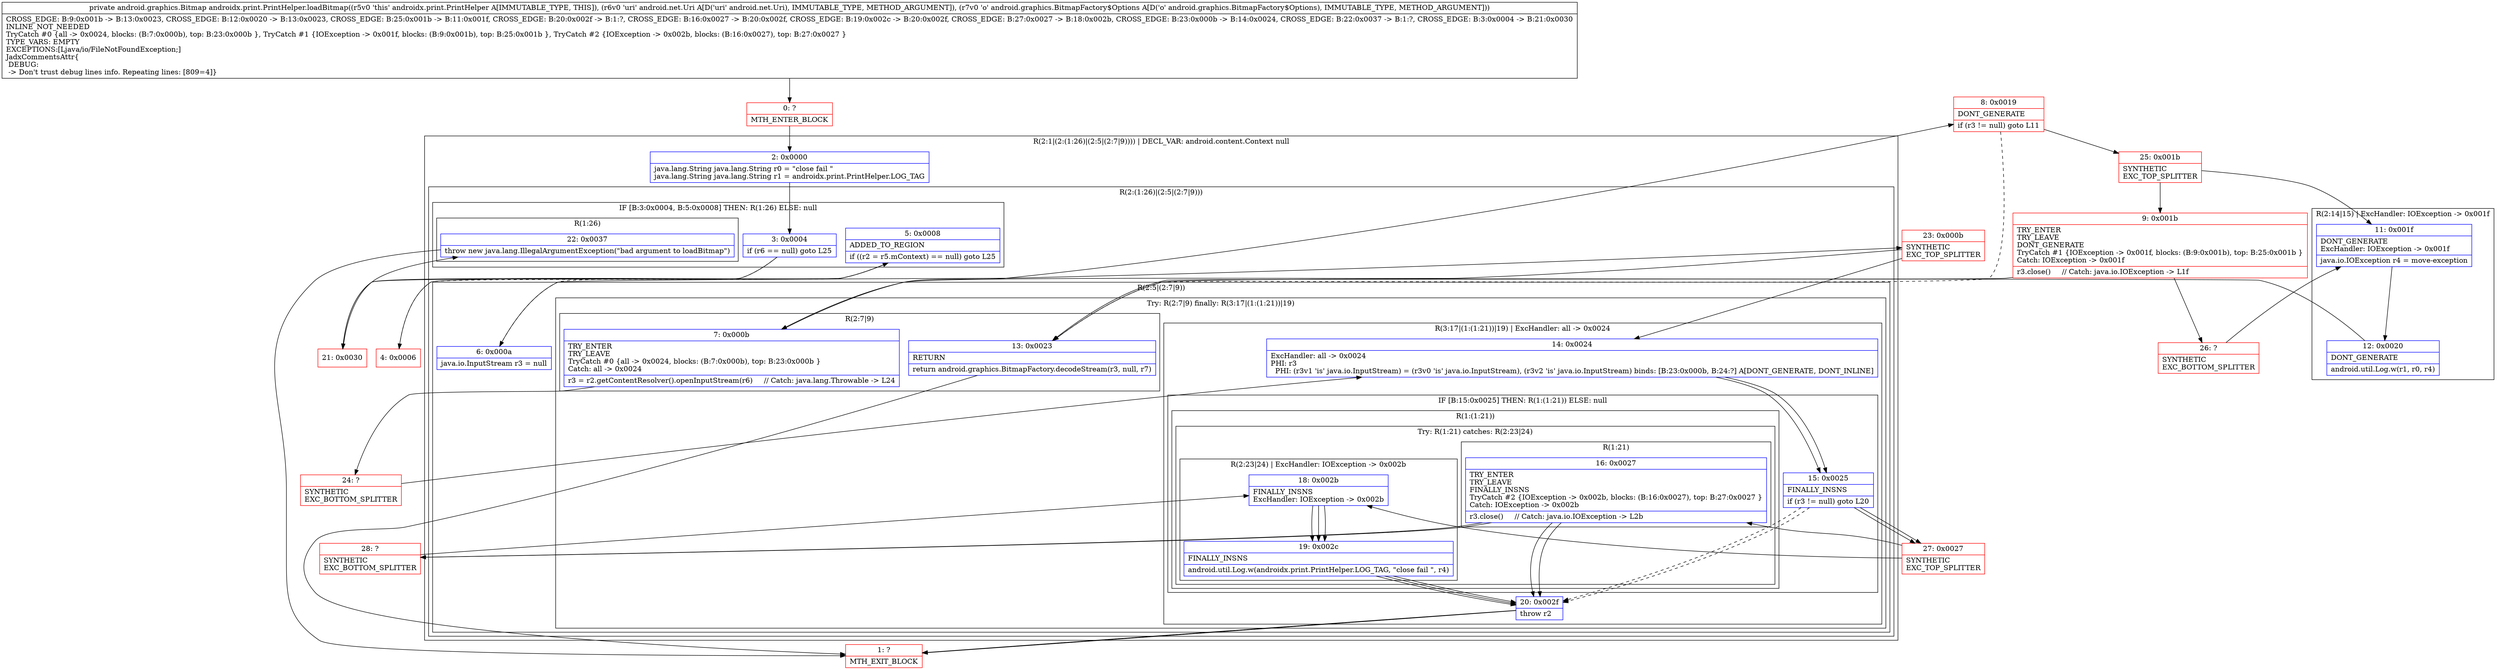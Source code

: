 digraph "CFG forandroidx.print.PrintHelper.loadBitmap(Landroid\/net\/Uri;Landroid\/graphics\/BitmapFactory$Options;)Landroid\/graphics\/Bitmap;" {
subgraph cluster_Region_170197616 {
label = "R(2:1|(2:(1:26)|(2:5|(2:7|9)))) | DECL_VAR: android.content.Context null\l";
node [shape=record,color=blue];
Node_2 [shape=record,label="{2\:\ 0x0000|java.lang.String java.lang.String r0 = \"close fail \"\ljava.lang.String java.lang.String r1 = androidx.print.PrintHelper.LOG_TAG\l}"];
subgraph cluster_Region_2139730039 {
label = "R(2:(1:26)|(2:5|(2:7|9)))";
node [shape=record,color=blue];
subgraph cluster_IfRegion_66056925 {
label = "IF [B:3:0x0004, B:5:0x0008] THEN: R(1:26) ELSE: null";
node [shape=record,color=blue];
Node_3 [shape=record,label="{3\:\ 0x0004|if (r6 == null) goto L25\l}"];
Node_5 [shape=record,label="{5\:\ 0x0008|ADDED_TO_REGION\l|if ((r2 = r5.mContext) == null) goto L25\l}"];
subgraph cluster_Region_1459206489 {
label = "R(1:26)";
node [shape=record,color=blue];
Node_22 [shape=record,label="{22\:\ 0x0037|throw new java.lang.IllegalArgumentException(\"bad argument to loadBitmap\")\l}"];
}
}
subgraph cluster_Region_1940562561 {
label = "R(2:5|(2:7|9))";
node [shape=record,color=blue];
Node_6 [shape=record,label="{6\:\ 0x000a|java.io.InputStream r3 = null\l}"];
subgraph cluster_TryCatchRegion_1869893672 {
label = "Try: R(2:7|9) finally: R(3:17|(1:(1:21))|19)";
node [shape=record,color=blue];
subgraph cluster_Region_386381906 {
label = "R(2:7|9)";
node [shape=record,color=blue];
Node_7 [shape=record,label="{7\:\ 0x000b|TRY_ENTER\lTRY_LEAVE\lTryCatch #0 \{all \-\> 0x0024, blocks: (B:7:0x000b), top: B:23:0x000b \}\lCatch: all \-\> 0x0024\l|r3 = r2.getContentResolver().openInputStream(r6)     \/\/ Catch: java.lang.Throwable \-\> L24\l}"];
Node_13 [shape=record,label="{13\:\ 0x0023|RETURN\l|return android.graphics.BitmapFactory.decodeStream(r3, null, r7)\l}"];
}
subgraph cluster_Region_1565282233 {
label = "R(3:17|(1:(1:21))|19) | ExcHandler: all \-\> 0x0024\l";
node [shape=record,color=blue];
Node_14 [shape=record,label="{14\:\ 0x0024|ExcHandler: all \-\> 0x0024\lPHI: r3 \l  PHI: (r3v1 'is' java.io.InputStream) = (r3v0 'is' java.io.InputStream), (r3v2 'is' java.io.InputStream) binds: [B:23:0x000b, B:24:?] A[DONT_GENERATE, DONT_INLINE]\l}"];
subgraph cluster_IfRegion_447906194 {
label = "IF [B:15:0x0025] THEN: R(1:(1:21)) ELSE: null";
node [shape=record,color=blue];
Node_15 [shape=record,label="{15\:\ 0x0025|FINALLY_INSNS\l|if (r3 != null) goto L20\l}"];
subgraph cluster_Region_558446551 {
label = "R(1:(1:21))";
node [shape=record,color=blue];
subgraph cluster_TryCatchRegion_979460566 {
label = "Try: R(1:21) catches: R(2:23|24)";
node [shape=record,color=blue];
subgraph cluster_Region_950412854 {
label = "R(1:21)";
node [shape=record,color=blue];
Node_16 [shape=record,label="{16\:\ 0x0027|TRY_ENTER\lTRY_LEAVE\lFINALLY_INSNS\lTryCatch #2 \{IOException \-\> 0x002b, blocks: (B:16:0x0027), top: B:27:0x0027 \}\lCatch: IOException \-\> 0x002b\l|r3.close()     \/\/ Catch: java.io.IOException \-\> L2b\l}"];
}
subgraph cluster_Region_2010747810 {
label = "R(2:23|24) | ExcHandler: IOException \-\> 0x002b\l";
node [shape=record,color=blue];
Node_18 [shape=record,label="{18\:\ 0x002b|FINALLY_INSNS\lExcHandler: IOException \-\> 0x002b\l}"];
Node_19 [shape=record,label="{19\:\ 0x002c|FINALLY_INSNS\l|android.util.Log.w(androidx.print.PrintHelper.LOG_TAG, \"close fail \", r4)\l}"];
}
}
}
}
Node_20 [shape=record,label="{20\:\ 0x002f|throw r2\l}"];
}
}
}
}
}
subgraph cluster_Region_1565282233 {
label = "R(3:17|(1:(1:21))|19) | ExcHandler: all \-\> 0x0024\l";
node [shape=record,color=blue];
Node_14 [shape=record,label="{14\:\ 0x0024|ExcHandler: all \-\> 0x0024\lPHI: r3 \l  PHI: (r3v1 'is' java.io.InputStream) = (r3v0 'is' java.io.InputStream), (r3v2 'is' java.io.InputStream) binds: [B:23:0x000b, B:24:?] A[DONT_GENERATE, DONT_INLINE]\l}"];
subgraph cluster_IfRegion_447906194 {
label = "IF [B:15:0x0025] THEN: R(1:(1:21)) ELSE: null";
node [shape=record,color=blue];
Node_15 [shape=record,label="{15\:\ 0x0025|FINALLY_INSNS\l|if (r3 != null) goto L20\l}"];
subgraph cluster_Region_558446551 {
label = "R(1:(1:21))";
node [shape=record,color=blue];
subgraph cluster_TryCatchRegion_979460566 {
label = "Try: R(1:21) catches: R(2:23|24)";
node [shape=record,color=blue];
subgraph cluster_Region_950412854 {
label = "R(1:21)";
node [shape=record,color=blue];
Node_16 [shape=record,label="{16\:\ 0x0027|TRY_ENTER\lTRY_LEAVE\lFINALLY_INSNS\lTryCatch #2 \{IOException \-\> 0x002b, blocks: (B:16:0x0027), top: B:27:0x0027 \}\lCatch: IOException \-\> 0x002b\l|r3.close()     \/\/ Catch: java.io.IOException \-\> L2b\l}"];
}
subgraph cluster_Region_2010747810 {
label = "R(2:23|24) | ExcHandler: IOException \-\> 0x002b\l";
node [shape=record,color=blue];
Node_18 [shape=record,label="{18\:\ 0x002b|FINALLY_INSNS\lExcHandler: IOException \-\> 0x002b\l}"];
Node_19 [shape=record,label="{19\:\ 0x002c|FINALLY_INSNS\l|android.util.Log.w(androidx.print.PrintHelper.LOG_TAG, \"close fail \", r4)\l}"];
}
}
}
}
Node_20 [shape=record,label="{20\:\ 0x002f|throw r2\l}"];
}
subgraph cluster_Region_1213676391 {
label = "R(2:14|15) | ExcHandler: IOException \-\> 0x001f\l";
node [shape=record,color=blue];
Node_11 [shape=record,label="{11\:\ 0x001f|DONT_GENERATE\lExcHandler: IOException \-\> 0x001f\l|java.io.IOException r4 = move\-exception\l}"];
Node_12 [shape=record,label="{12\:\ 0x0020|DONT_GENERATE\l|android.util.Log.w(r1, r0, r4)\l}"];
}
subgraph cluster_Region_2010747810 {
label = "R(2:23|24) | ExcHandler: IOException \-\> 0x002b\l";
node [shape=record,color=blue];
Node_18 [shape=record,label="{18\:\ 0x002b|FINALLY_INSNS\lExcHandler: IOException \-\> 0x002b\l}"];
Node_19 [shape=record,label="{19\:\ 0x002c|FINALLY_INSNS\l|android.util.Log.w(androidx.print.PrintHelper.LOG_TAG, \"close fail \", r4)\l}"];
}
Node_0 [shape=record,color=red,label="{0\:\ ?|MTH_ENTER_BLOCK\l}"];
Node_4 [shape=record,color=red,label="{4\:\ 0x0006}"];
Node_23 [shape=record,color=red,label="{23\:\ 0x000b|SYNTHETIC\lEXC_TOP_SPLITTER\l}"];
Node_8 [shape=record,color=red,label="{8\:\ 0x0019|DONT_GENERATE\l|if (r3 != null) goto L11\l}"];
Node_1 [shape=record,color=red,label="{1\:\ ?|MTH_EXIT_BLOCK\l}"];
Node_25 [shape=record,color=red,label="{25\:\ 0x001b|SYNTHETIC\lEXC_TOP_SPLITTER\l}"];
Node_9 [shape=record,color=red,label="{9\:\ 0x001b|TRY_ENTER\lTRY_LEAVE\lDONT_GENERATE\lTryCatch #1 \{IOException \-\> 0x001f, blocks: (B:9:0x001b), top: B:25:0x001b \}\lCatch: IOException \-\> 0x001f\l|r3.close()     \/\/ Catch: java.io.IOException \-\> L1f\l}"];
Node_26 [shape=record,color=red,label="{26\:\ ?|SYNTHETIC\lEXC_BOTTOM_SPLITTER\l}"];
Node_24 [shape=record,color=red,label="{24\:\ ?|SYNTHETIC\lEXC_BOTTOM_SPLITTER\l}"];
Node_27 [shape=record,color=red,label="{27\:\ 0x0027|SYNTHETIC\lEXC_TOP_SPLITTER\l}"];
Node_28 [shape=record,color=red,label="{28\:\ ?|SYNTHETIC\lEXC_BOTTOM_SPLITTER\l}"];
Node_21 [shape=record,color=red,label="{21\:\ 0x0030}"];
MethodNode[shape=record,label="{private android.graphics.Bitmap androidx.print.PrintHelper.loadBitmap((r5v0 'this' androidx.print.PrintHelper A[IMMUTABLE_TYPE, THIS]), (r6v0 'uri' android.net.Uri A[D('uri' android.net.Uri), IMMUTABLE_TYPE, METHOD_ARGUMENT]), (r7v0 'o' android.graphics.BitmapFactory$Options A[D('o' android.graphics.BitmapFactory$Options), IMMUTABLE_TYPE, METHOD_ARGUMENT]))  | CROSS_EDGE: B:9:0x001b \-\> B:13:0x0023, CROSS_EDGE: B:12:0x0020 \-\> B:13:0x0023, CROSS_EDGE: B:25:0x001b \-\> B:11:0x001f, CROSS_EDGE: B:20:0x002f \-\> B:1:?, CROSS_EDGE: B:16:0x0027 \-\> B:20:0x002f, CROSS_EDGE: B:19:0x002c \-\> B:20:0x002f, CROSS_EDGE: B:27:0x0027 \-\> B:18:0x002b, CROSS_EDGE: B:23:0x000b \-\> B:14:0x0024, CROSS_EDGE: B:22:0x0037 \-\> B:1:?, CROSS_EDGE: B:3:0x0004 \-\> B:21:0x0030\lINLINE_NOT_NEEDED\lTryCatch #0 \{all \-\> 0x0024, blocks: (B:7:0x000b), top: B:23:0x000b \}, TryCatch #1 \{IOException \-\> 0x001f, blocks: (B:9:0x001b), top: B:25:0x001b \}, TryCatch #2 \{IOException \-\> 0x002b, blocks: (B:16:0x0027), top: B:27:0x0027 \}\lTYPE_VARS: EMPTY\lEXCEPTIONS:[Ljava\/io\/FileNotFoundException;]\lJadxCommentsAttr\{\l DEBUG: \l \-\> Don't trust debug lines info. Repeating lines: [809=4]\}\l}"];
MethodNode -> Node_0;Node_2 -> Node_3;
Node_3 -> Node_4[style=dashed];
Node_3 -> Node_21;
Node_5 -> Node_6[style=dashed];
Node_5 -> Node_21;
Node_22 -> Node_1;
Node_6 -> Node_23;
Node_7 -> Node_8;
Node_7 -> Node_24;
Node_13 -> Node_1;
Node_14 -> Node_15;
Node_15 -> Node_20[style=dashed];
Node_15 -> Node_27;
Node_16 -> Node_20;
Node_16 -> Node_28;
Node_18 -> Node_19;
Node_19 -> Node_20;
Node_20 -> Node_1;
Node_14 -> Node_15;
Node_15 -> Node_20[style=dashed];
Node_15 -> Node_27;
Node_16 -> Node_20;
Node_16 -> Node_28;
Node_18 -> Node_19;
Node_19 -> Node_20;
Node_20 -> Node_1;
Node_11 -> Node_12;
Node_12 -> Node_13;
Node_18 -> Node_19;
Node_19 -> Node_20;
Node_0 -> Node_2;
Node_4 -> Node_5;
Node_23 -> Node_7;
Node_23 -> Node_14;
Node_8 -> Node_13[style=dashed];
Node_8 -> Node_25;
Node_25 -> Node_9;
Node_25 -> Node_11;
Node_9 -> Node_13;
Node_9 -> Node_26;
Node_26 -> Node_11;
Node_24 -> Node_14;
Node_27 -> Node_16;
Node_27 -> Node_18;
Node_28 -> Node_18;
Node_21 -> Node_22;
}

